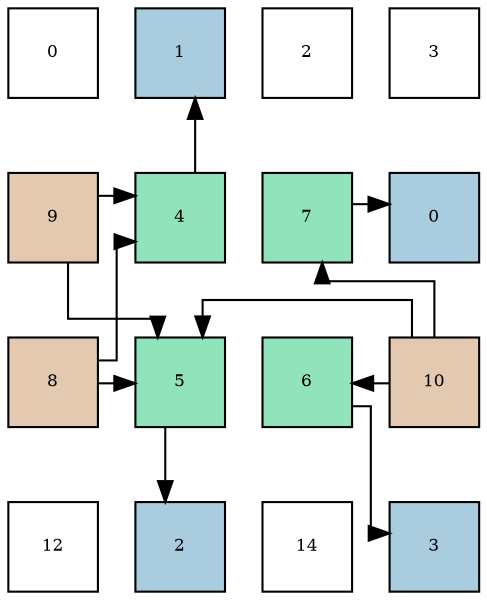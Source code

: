digraph layout{
 rankdir=TB;
 splines=ortho;
 node [style=filled shape=square fixedsize=true width=0.6];
0[label="0", fontsize=8, fillcolor="#ffffff"];
1[label="1", fontsize=8, fillcolor="#a9ccde"];
2[label="2", fontsize=8, fillcolor="#ffffff"];
3[label="3", fontsize=8, fillcolor="#ffffff"];
4[label="9", fontsize=8, fillcolor="#e3c9af"];
5[label="4", fontsize=8, fillcolor="#91e3bb"];
6[label="7", fontsize=8, fillcolor="#91e3bb"];
7[label="0", fontsize=8, fillcolor="#a9ccde"];
8[label="8", fontsize=8, fillcolor="#e3c9af"];
9[label="5", fontsize=8, fillcolor="#91e3bb"];
10[label="6", fontsize=8, fillcolor="#91e3bb"];
11[label="10", fontsize=8, fillcolor="#e3c9af"];
12[label="12", fontsize=8, fillcolor="#ffffff"];
13[label="2", fontsize=8, fillcolor="#a9ccde"];
14[label="14", fontsize=8, fillcolor="#ffffff"];
15[label="3", fontsize=8, fillcolor="#a9ccde"];
edge [constraint=false, style=vis];6 -> 7;
5 -> 1;
9 -> 13;
10 -> 15;
8 -> 5;
4 -> 5;
8 -> 9;
4 -> 9;
11 -> 9;
11 -> 10;
11 -> 6;
edge [constraint=true, style=invis];
0 -> 4 -> 8 -> 12;
1 -> 5 -> 9 -> 13;
2 -> 6 -> 10 -> 14;
3 -> 7 -> 11 -> 15;
rank = same {0 -> 1 -> 2 -> 3};
rank = same {4 -> 5 -> 6 -> 7};
rank = same {8 -> 9 -> 10 -> 11};
rank = same {12 -> 13 -> 14 -> 15};
}